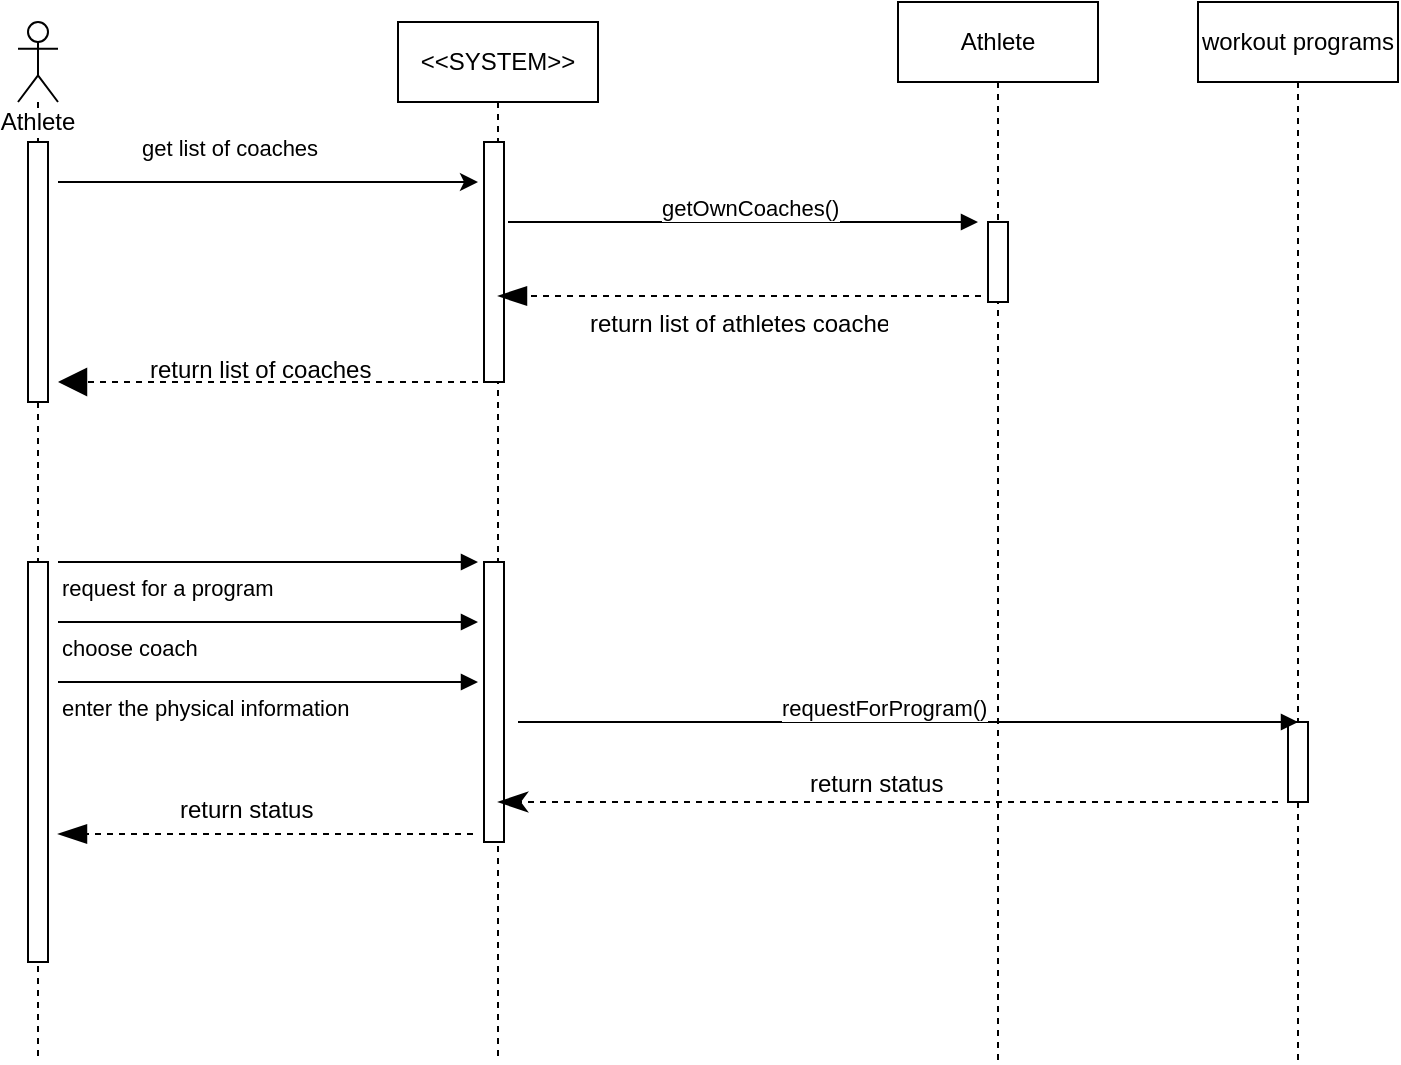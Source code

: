 <mxfile version="12.4.3" type="github" pages="1">
  <diagram id="xR1NO-RbYIgYDlHg0HIo" name="Page-1">
    <mxGraphModel dx="964" dy="548" grid="1" gridSize="10" guides="1" tooltips="1" connect="1" arrows="1" fold="1" page="1" pageScale="1" pageWidth="850" pageHeight="1100" math="0" shadow="0">
      <root>
        <mxCell id="0"/>
        <mxCell id="1" parent="0"/>
        <mxCell id="CoEcBkly0u2FdhkzZ3iZ-1" value="&amp;lt;&amp;lt;SYSTEM&amp;gt;&amp;gt;" style="shape=umlLifeline;perimeter=lifelinePerimeter;whiteSpace=wrap;html=1;container=1;collapsible=0;recursiveResize=0;outlineConnect=0;" parent="1" vertex="1">
          <mxGeometry x="270" y="170" width="100" height="520" as="geometry"/>
        </mxCell>
        <mxCell id="CoEcBkly0u2FdhkzZ3iZ-14" value="" style="html=1;points=[];perimeter=orthogonalPerimeter;" parent="CoEcBkly0u2FdhkzZ3iZ-1" vertex="1">
          <mxGeometry x="43" y="60" width="10" height="120" as="geometry"/>
        </mxCell>
        <mxCell id="CoEcBkly0u2FdhkzZ3iZ-26" value="" style="html=1;points=[];perimeter=orthogonalPerimeter;" parent="CoEcBkly0u2FdhkzZ3iZ-1" vertex="1">
          <mxGeometry x="43" y="270" width="10" height="140" as="geometry"/>
        </mxCell>
        <mxCell id="CoEcBkly0u2FdhkzZ3iZ-2" value="Athlete" style="shape=umlLifeline;participant=umlActor;perimeter=lifelinePerimeter;whiteSpace=wrap;html=1;container=1;collapsible=0;recursiveResize=0;verticalAlign=top;spacingTop=36;labelBackgroundColor=#ffffff;outlineConnect=0;" parent="1" vertex="1">
          <mxGeometry x="80" y="170" width="20" height="520" as="geometry"/>
        </mxCell>
        <mxCell id="CoEcBkly0u2FdhkzZ3iZ-4" value="" style="html=1;points=[];perimeter=orthogonalPerimeter;" parent="CoEcBkly0u2FdhkzZ3iZ-2" vertex="1">
          <mxGeometry x="5" y="60" width="10" height="130" as="geometry"/>
        </mxCell>
        <mxCell id="CoEcBkly0u2FdhkzZ3iZ-23" value="" style="html=1;points=[];perimeter=orthogonalPerimeter;" parent="CoEcBkly0u2FdhkzZ3iZ-2" vertex="1">
          <mxGeometry x="5" y="270" width="10" height="200" as="geometry"/>
        </mxCell>
        <mxCell id="CoEcBkly0u2FdhkzZ3iZ-3" value="workout programs" style="shape=umlLifeline;perimeter=lifelinePerimeter;whiteSpace=wrap;html=1;container=1;collapsible=0;recursiveResize=0;outlineConnect=0;" parent="1" vertex="1">
          <mxGeometry x="670" y="160" width="100" height="530" as="geometry"/>
        </mxCell>
        <mxCell id="CoEcBkly0u2FdhkzZ3iZ-29" value="" style="html=1;points=[];perimeter=orthogonalPerimeter;" parent="CoEcBkly0u2FdhkzZ3iZ-3" vertex="1">
          <mxGeometry x="45" y="360" width="10" height="40" as="geometry"/>
        </mxCell>
        <mxCell id="CoEcBkly0u2FdhkzZ3iZ-11" value="getOwnCoaches()" style="endArrow=block;endFill=1;html=1;edgeStyle=orthogonalEdgeStyle;align=left;verticalAlign=top;" parent="1" edge="1">
          <mxGeometry x="-0.362" y="20" relative="1" as="geometry">
            <mxPoint x="325" y="270" as="sourcePoint"/>
            <mxPoint x="560" y="270" as="targetPoint"/>
            <mxPoint as="offset"/>
          </mxGeometry>
        </mxCell>
        <mxCell id="CoEcBkly0u2FdhkzZ3iZ-13" value="Athlete" style="shape=umlLifeline;perimeter=lifelinePerimeter;whiteSpace=wrap;html=1;container=1;collapsible=0;recursiveResize=0;outlineConnect=0;" parent="1" vertex="1">
          <mxGeometry x="520" y="160" width="100" height="530" as="geometry"/>
        </mxCell>
        <mxCell id="CoEcBkly0u2FdhkzZ3iZ-17" value="" style="html=1;points=[];perimeter=orthogonalPerimeter;" parent="CoEcBkly0u2FdhkzZ3iZ-13" vertex="1">
          <mxGeometry x="45" y="110" width="10" height="40" as="geometry"/>
        </mxCell>
        <mxCell id="CoEcBkly0u2FdhkzZ3iZ-18" value="" style="endArrow=blockThin;dashed=1;endFill=1;endSize=12;html=1;" parent="1" edge="1">
          <mxGeometry width="160" relative="1" as="geometry">
            <mxPoint x="561.5" y="307" as="sourcePoint"/>
            <mxPoint x="320" y="307" as="targetPoint"/>
          </mxGeometry>
        </mxCell>
        <mxCell id="CoEcBkly0u2FdhkzZ3iZ-20" value="return list of athletes coaches" style="text;strokeColor=none;fillColor=none;align=left;verticalAlign=top;spacingLeft=4;spacingRight=4;overflow=hidden;rotatable=0;points=[[0,0.5],[1,0.5]];portConstraint=eastwest;" parent="1" vertex="1">
          <mxGeometry x="360" y="307" width="160" height="26" as="geometry"/>
        </mxCell>
        <mxCell id="CoEcBkly0u2FdhkzZ3iZ-21" value="" style="endArrow=block;dashed=1;endFill=1;endSize=12;html=1;" parent="1" edge="1">
          <mxGeometry width="160" relative="1" as="geometry">
            <mxPoint x="310" y="350" as="sourcePoint"/>
            <mxPoint x="100" y="350" as="targetPoint"/>
          </mxGeometry>
        </mxCell>
        <mxCell id="CoEcBkly0u2FdhkzZ3iZ-22" value="return list of coaches" style="text;strokeColor=none;fillColor=none;align=left;verticalAlign=top;spacingLeft=4;spacingRight=4;overflow=hidden;rotatable=0;points=[[0,0.5],[1,0.5]];portConstraint=eastwest;" parent="1" vertex="1">
          <mxGeometry x="140" y="330" width="130" height="26" as="geometry"/>
        </mxCell>
        <mxCell id="CoEcBkly0u2FdhkzZ3iZ-27" value="request for a program" style="endArrow=block;endFill=1;html=1;edgeStyle=orthogonalEdgeStyle;align=left;verticalAlign=top;" parent="1" edge="1">
          <mxGeometry x="-1" relative="1" as="geometry">
            <mxPoint x="100" y="440" as="sourcePoint"/>
            <mxPoint x="310" y="440" as="targetPoint"/>
          </mxGeometry>
        </mxCell>
        <mxCell id="CoEcBkly0u2FdhkzZ3iZ-43" value="" style="endArrow=classicThin;dashed=1;endFill=1;endSize=12;html=1;" parent="1" edge="1">
          <mxGeometry width="160" relative="1" as="geometry">
            <mxPoint x="710" y="560" as="sourcePoint"/>
            <mxPoint x="320" y="560" as="targetPoint"/>
          </mxGeometry>
        </mxCell>
        <mxCell id="CoEcBkly0u2FdhkzZ3iZ-44" value="" style="endArrow=blockThin;dashed=1;endFill=1;endSize=12;html=1;" parent="1" edge="1">
          <mxGeometry width="160" relative="1" as="geometry">
            <mxPoint x="307.5" y="576" as="sourcePoint"/>
            <mxPoint x="100" y="576" as="targetPoint"/>
          </mxGeometry>
        </mxCell>
        <mxCell id="CoEcBkly0u2FdhkzZ3iZ-30" value="requestForProgram()" style="endArrow=block;endFill=1;html=1;edgeStyle=orthogonalEdgeStyle;align=left;verticalAlign=top;" parent="1" edge="1">
          <mxGeometry x="-0.333" y="20" relative="1" as="geometry">
            <mxPoint x="330" y="520" as="sourcePoint"/>
            <mxPoint x="720" y="520" as="targetPoint"/>
            <mxPoint as="offset"/>
          </mxGeometry>
        </mxCell>
        <mxCell id="CoEcBkly0u2FdhkzZ3iZ-45" value="choose coach" style="endArrow=block;endFill=1;html=1;edgeStyle=orthogonalEdgeStyle;align=left;verticalAlign=top;" parent="1" edge="1">
          <mxGeometry x="-1" relative="1" as="geometry">
            <mxPoint x="100" y="470" as="sourcePoint"/>
            <mxPoint x="310" y="470" as="targetPoint"/>
          </mxGeometry>
        </mxCell>
        <mxCell id="CoEcBkly0u2FdhkzZ3iZ-47" value="return status" style="text;strokeColor=none;fillColor=none;align=left;verticalAlign=top;spacingLeft=4;spacingRight=4;overflow=hidden;rotatable=0;points=[[0,0.5],[1,0.5]];portConstraint=eastwest;" parent="1" vertex="1">
          <mxGeometry x="470" y="537" width="100" height="26" as="geometry"/>
        </mxCell>
        <mxCell id="CoEcBkly0u2FdhkzZ3iZ-48" value="return status" style="text;strokeColor=none;fillColor=none;align=left;verticalAlign=top;spacingLeft=4;spacingRight=4;overflow=hidden;rotatable=0;points=[[0,0.5],[1,0.5]];portConstraint=eastwest;" parent="1" vertex="1">
          <mxGeometry x="155" y="550" width="100" height="26" as="geometry"/>
        </mxCell>
        <mxCell id="CoEcBkly0u2FdhkzZ3iZ-49" value="enter the physical information" style="endArrow=block;endFill=1;html=1;edgeStyle=orthogonalEdgeStyle;align=left;verticalAlign=top;" parent="1" edge="1">
          <mxGeometry x="-1" relative="1" as="geometry">
            <mxPoint x="100" y="500" as="sourcePoint"/>
            <mxPoint x="310" y="500" as="targetPoint"/>
          </mxGeometry>
        </mxCell>
        <mxCell id="Eatmnu9RjHbPbuW2qq_U-1" value="" style="endArrow=classic;html=1;fontSize=9;" edge="1" parent="1">
          <mxGeometry width="50" height="50" relative="1" as="geometry">
            <mxPoint x="100" y="250" as="sourcePoint"/>
            <mxPoint x="310" y="250" as="targetPoint"/>
          </mxGeometry>
        </mxCell>
        <mxCell id="Eatmnu9RjHbPbuW2qq_U-2" value="&lt;font style=&quot;font-size: 11px&quot;&gt;get list of coaches&lt;/font&gt;" style="text;html=1;fontSize=9;" vertex="1" parent="1">
          <mxGeometry x="140" y="220" width="100" height="30" as="geometry"/>
        </mxCell>
      </root>
    </mxGraphModel>
  </diagram>
</mxfile>
